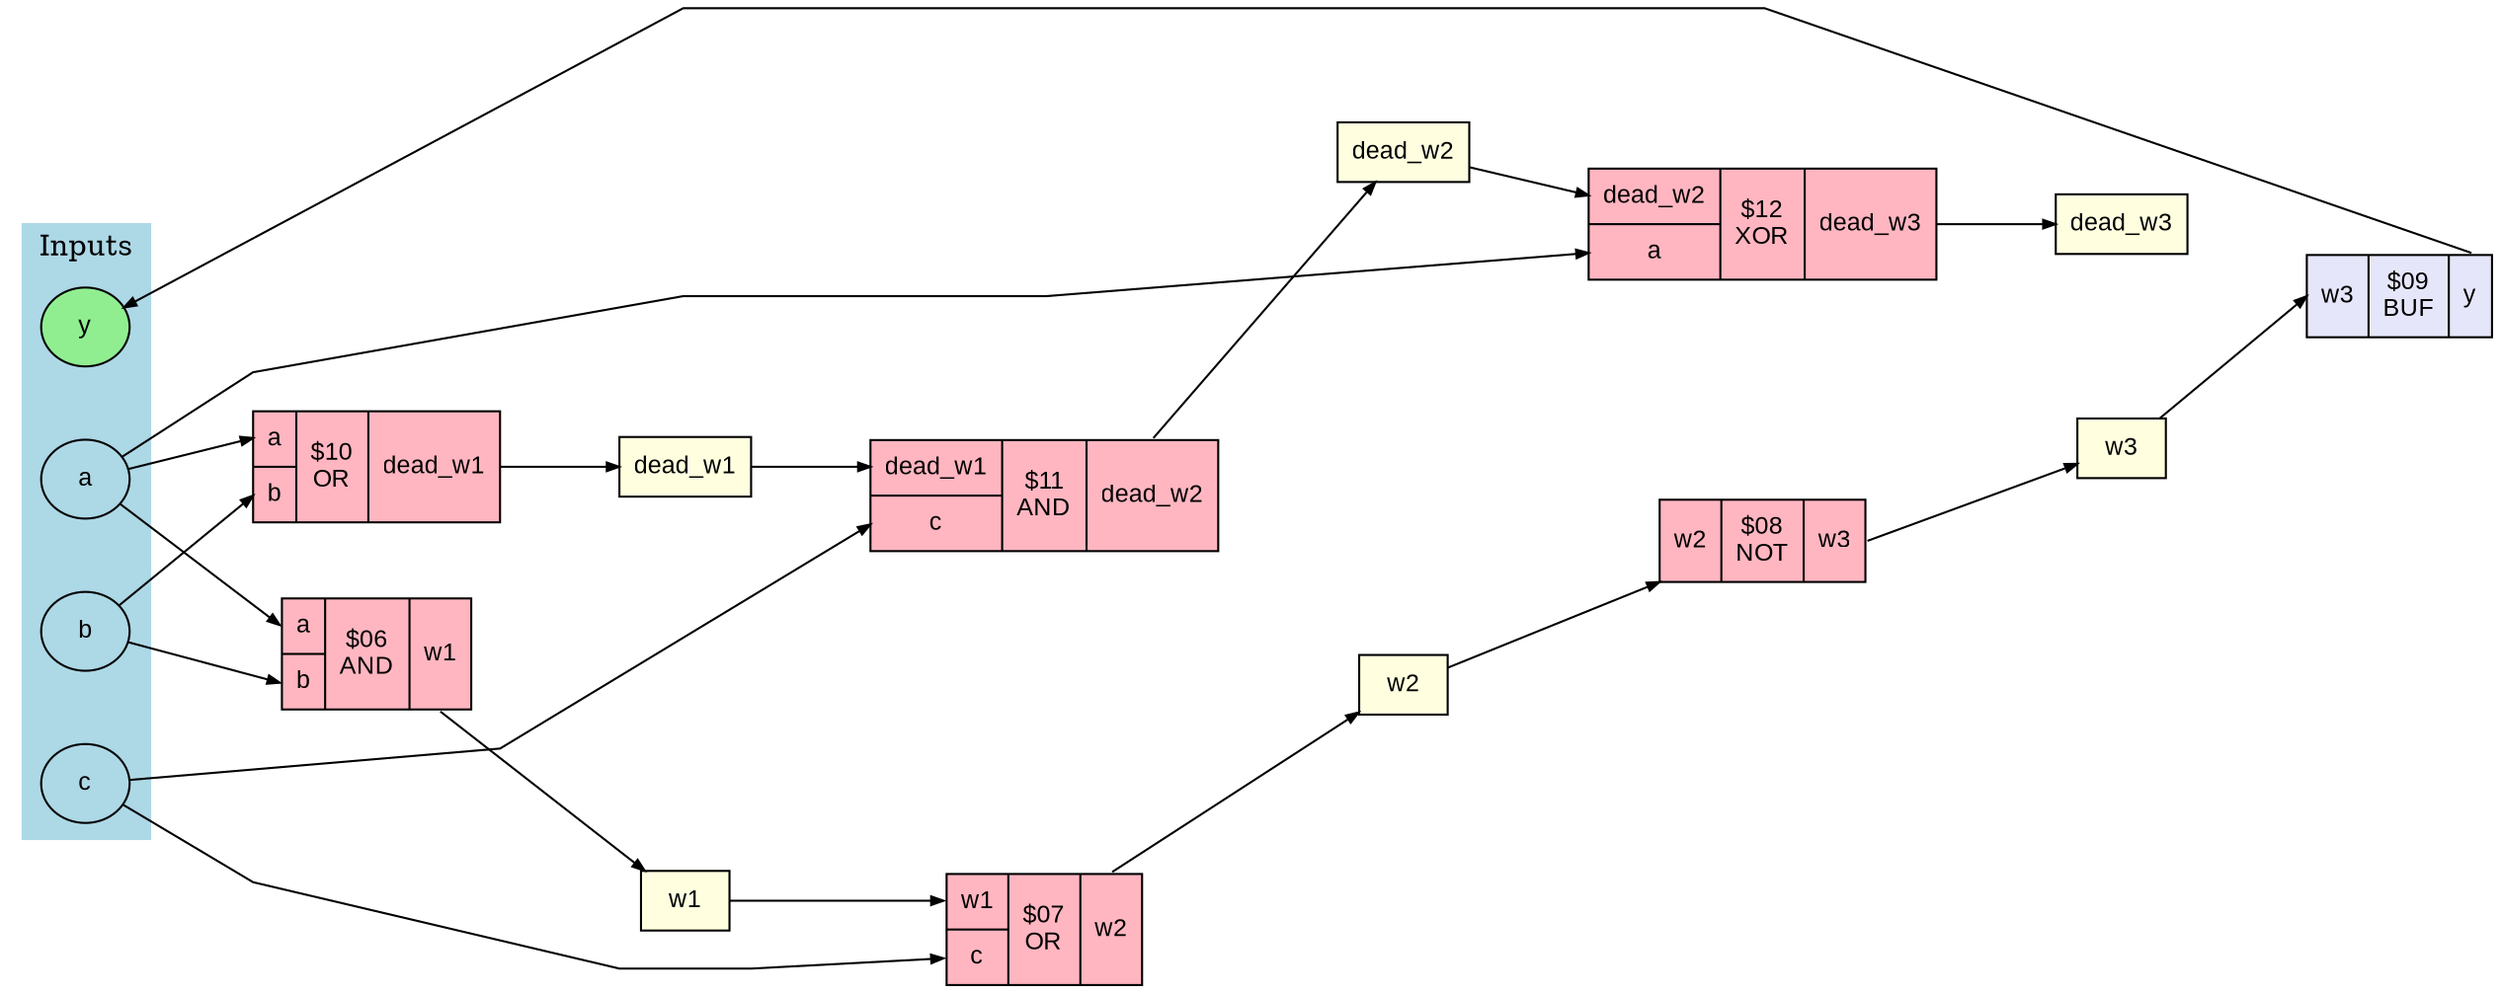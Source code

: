 digraph dead_code_example {
	graph [concentrate=false dpi=300 nodesep=0.5 ordering=out rankdir=LR ranksep=0.8 splines=polyline]
	node [fillcolor=white fontname=Arial fontsize=12 height=0.4 margin=0.1 penwidth=1.0 shape=record style=filled width=0.6]
	edge [arrowhead=normal arrowsize=0.6 fontname=Arial fontsize=10 penwidth=1.0]
	a [label=a fillcolor=lightblue shape=ellipse style=filled]
	b [label=b fillcolor=lightblue shape=ellipse style=filled]
	c [label=c fillcolor=lightblue shape=ellipse style=filled]
	y [label=y fillcolor=lightblue shape=ellipse style=filled]
	a [label=a fillcolor=lightblue shape=ellipse style=filled]
	b [label=b fillcolor=lightblue shape=ellipse style=filled]
	c [label=c fillcolor=lightblue shape=ellipse style=filled]
	y [label=y fillcolor=lightgreen shape=ellipse style=filled]
	w1 [label=w1 fillcolor=lightyellow shape=box style=filled]
	w2 [label=w2 fillcolor=lightyellow shape=box style=filled]
	w3 [label=w3 fillcolor=lightyellow shape=box style=filled]
	dead_w1 [label=dead_w1 fillcolor=lightyellow shape=box style=filled]
	dead_w2 [label=dead_w2 fillcolor=lightyellow shape=box style=filled]
	dead_w3 [label=dead_w3 fillcolor=lightyellow shape=box style=filled]
	assign_w1 [label="{{<A> a|<B> b}|{$06\nAND}|<w1> w1}" fillcolor=lightpink shape=record style=filled]
	a -> assign_w1:A
	b -> assign_w1:B
	assign_w1:w1 -> w1
	assign_w2 [label="{{<A> w1|<B> c}|{$07\nOR}|<w2> w2}" fillcolor=lightpink shape=record style=filled]
	w1 -> assign_w2:A
	c -> assign_w2:B
	assign_w2:w2 -> w2
	assign_w3 [label="{{<B> w2}|{$08\nNOT}|<w3> w3}" fillcolor=lightpink shape=record style=filled]
	w2 -> assign_w3:A
	assign_w3:w3 -> w3
	assign_y [label="{<A> w3|{$09\nBUF}|<y> y}" fillcolor=lavender shape=record style=filled]
	w3 -> assign_y:A
	assign_y:y -> y
	assign_dead_w1 [label="{{<A> a|<B> b}|{$10\nOR}|<dead_w1> dead_w1}" fillcolor=lightpink shape=record style=filled]
	a -> assign_dead_w1:A
	b -> assign_dead_w1:B
	assign_dead_w1:dead_w1 -> dead_w1
	assign_dead_w2 [label="{{<A> dead_w1|<B> c}|{$11\nAND}|<dead_w2> dead_w2}" fillcolor=lightpink shape=record style=filled]
	dead_w1 -> assign_dead_w2:A
	c -> assign_dead_w2:B
	assign_dead_w2:dead_w2 -> dead_w2
	assign_dead_w3 [label="{{<A> dead_w2|<B> a}|{$12\nXOR}|<dead_w3> dead_w3}" fillcolor=lightpink shape=record style=filled]
	dead_w2 -> assign_dead_w3:A
	a -> assign_dead_w3:B
	assign_dead_w3:dead_w3 -> dead_w3
	subgraph cluster_inputs {
		color=lightblue label=Inputs rank=source style=filled
		a
		b
		c
		y
		a
		b
		c
	}
	subgraph cluster_outputs {
		color=lightgreen label=Outputs rank=sink style=filled
		y
	}
}
